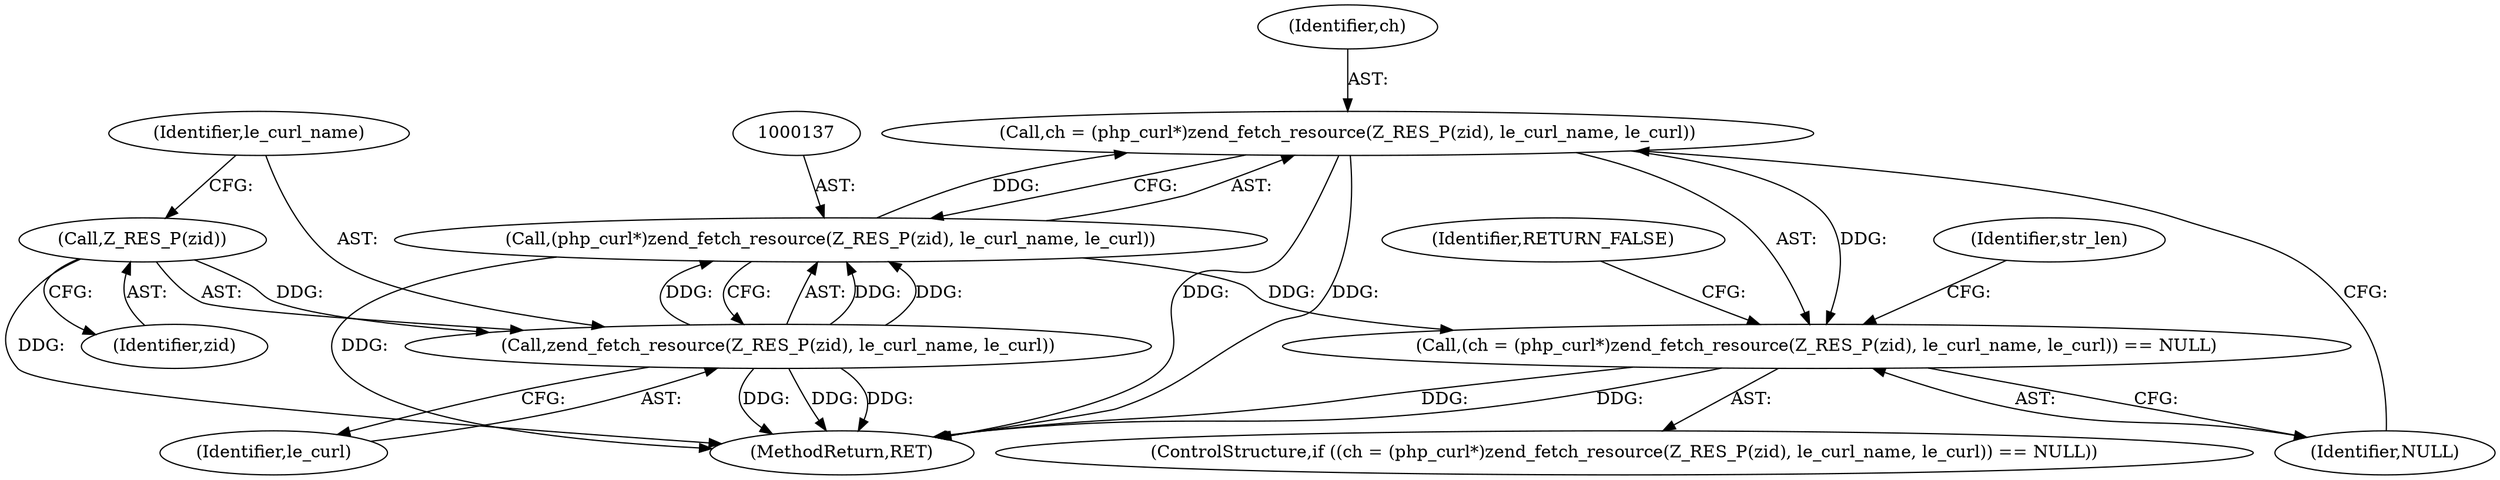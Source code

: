 digraph "0_php-src_72dbb7f416160f490c4e9987040989a10ad431c7?w=1_0@pointer" {
"1000134" [label="(Call,ch = (php_curl*)zend_fetch_resource(Z_RES_P(zid), le_curl_name, le_curl))"];
"1000136" [label="(Call,(php_curl*)zend_fetch_resource(Z_RES_P(zid), le_curl_name, le_curl))"];
"1000138" [label="(Call,zend_fetch_resource(Z_RES_P(zid), le_curl_name, le_curl))"];
"1000139" [label="(Call,Z_RES_P(zid))"];
"1000133" [label="(Call,(ch = (php_curl*)zend_fetch_resource(Z_RES_P(zid), le_curl_name, le_curl)) == NULL)"];
"1000136" [label="(Call,(php_curl*)zend_fetch_resource(Z_RES_P(zid), le_curl_name, le_curl))"];
"1000133" [label="(Call,(ch = (php_curl*)zend_fetch_resource(Z_RES_P(zid), le_curl_name, le_curl)) == NULL)"];
"1000132" [label="(ControlStructure,if ((ch = (php_curl*)zend_fetch_resource(Z_RES_P(zid), le_curl_name, le_curl)) == NULL))"];
"1000139" [label="(Call,Z_RES_P(zid))"];
"1000171" [label="(MethodReturn,RET)"];
"1000143" [label="(Identifier,NULL)"];
"1000140" [label="(Identifier,zid)"];
"1000134" [label="(Call,ch = (php_curl*)zend_fetch_resource(Z_RES_P(zid), le_curl_name, le_curl))"];
"1000142" [label="(Identifier,le_curl)"];
"1000141" [label="(Identifier,le_curl_name)"];
"1000148" [label="(Identifier,str_len)"];
"1000145" [label="(Identifier,RETURN_FALSE)"];
"1000138" [label="(Call,zend_fetch_resource(Z_RES_P(zid), le_curl_name, le_curl))"];
"1000135" [label="(Identifier,ch)"];
"1000134" -> "1000133"  [label="AST: "];
"1000134" -> "1000136"  [label="CFG: "];
"1000135" -> "1000134"  [label="AST: "];
"1000136" -> "1000134"  [label="AST: "];
"1000143" -> "1000134"  [label="CFG: "];
"1000134" -> "1000171"  [label="DDG: "];
"1000134" -> "1000171"  [label="DDG: "];
"1000134" -> "1000133"  [label="DDG: "];
"1000136" -> "1000134"  [label="DDG: "];
"1000136" -> "1000138"  [label="CFG: "];
"1000137" -> "1000136"  [label="AST: "];
"1000138" -> "1000136"  [label="AST: "];
"1000136" -> "1000171"  [label="DDG: "];
"1000136" -> "1000133"  [label="DDG: "];
"1000138" -> "1000136"  [label="DDG: "];
"1000138" -> "1000136"  [label="DDG: "];
"1000138" -> "1000136"  [label="DDG: "];
"1000138" -> "1000142"  [label="CFG: "];
"1000139" -> "1000138"  [label="AST: "];
"1000141" -> "1000138"  [label="AST: "];
"1000142" -> "1000138"  [label="AST: "];
"1000138" -> "1000171"  [label="DDG: "];
"1000138" -> "1000171"  [label="DDG: "];
"1000138" -> "1000171"  [label="DDG: "];
"1000139" -> "1000138"  [label="DDG: "];
"1000139" -> "1000140"  [label="CFG: "];
"1000140" -> "1000139"  [label="AST: "];
"1000141" -> "1000139"  [label="CFG: "];
"1000139" -> "1000171"  [label="DDG: "];
"1000133" -> "1000132"  [label="AST: "];
"1000133" -> "1000143"  [label="CFG: "];
"1000143" -> "1000133"  [label="AST: "];
"1000145" -> "1000133"  [label="CFG: "];
"1000148" -> "1000133"  [label="CFG: "];
"1000133" -> "1000171"  [label="DDG: "];
"1000133" -> "1000171"  [label="DDG: "];
}
